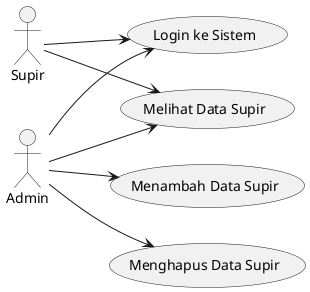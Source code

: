 @startuml jalannya
left to right direction

actor Admin as A
actor Supir as S

usecase "Login ke Sistem" as UC1
usecase "Melihat Data Supir" as UC2
usecase "Menambah Data Supir" as UC3
usecase "Menghapus Data Supir" as UC4

A --> UC1
A --> UC2
A --> UC3
A --> UC4

S --> UC1
S --> UC2

@enduml
